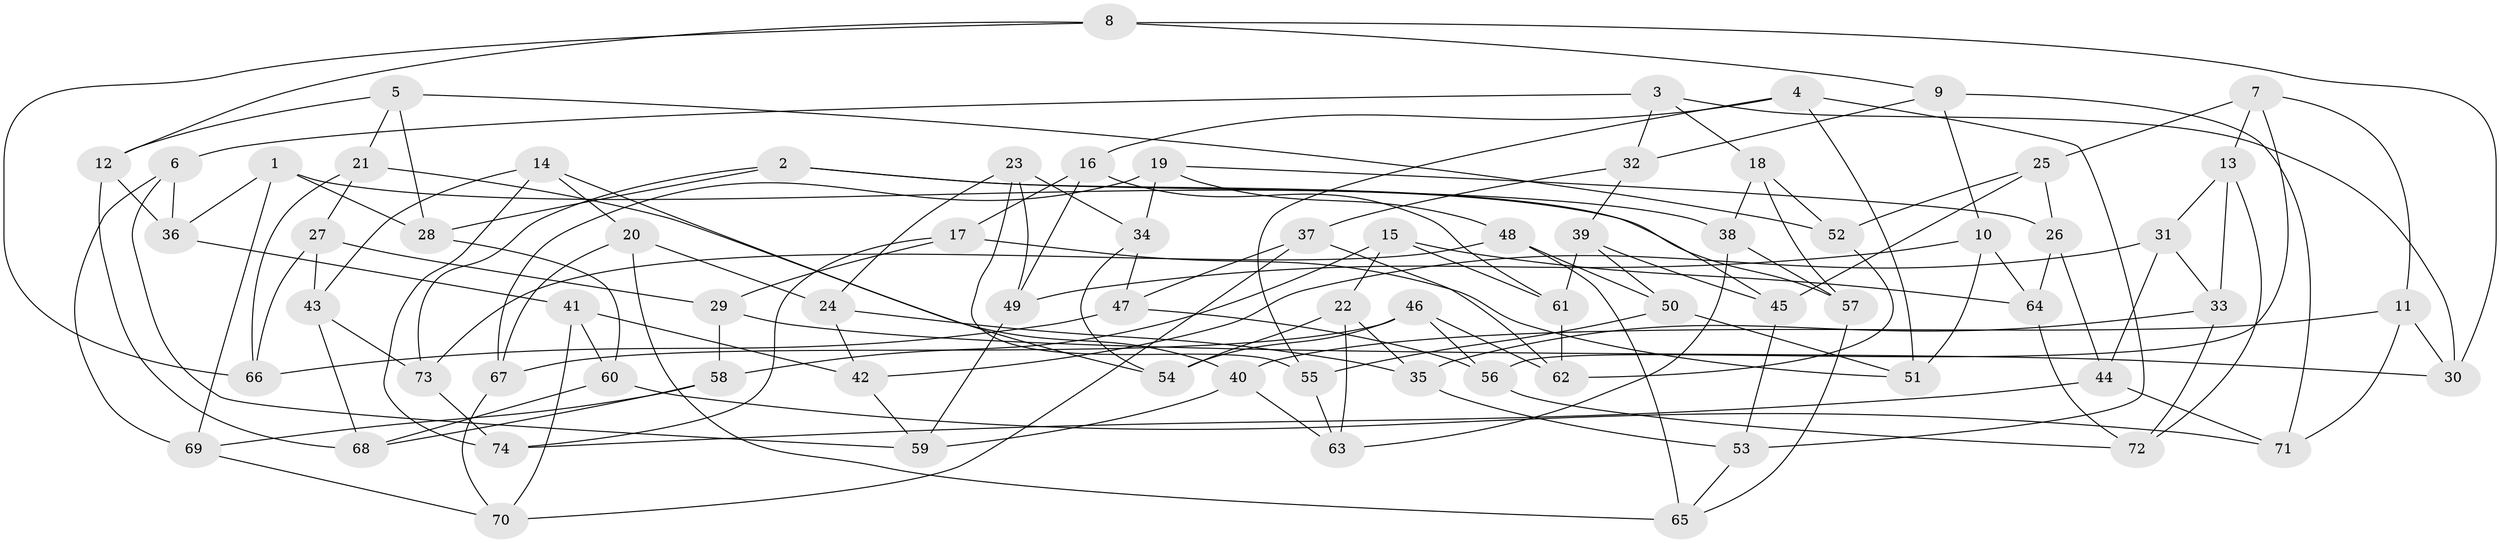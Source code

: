 // Generated by graph-tools (version 1.1) at 2025/11/02/27/25 16:11:50]
// undirected, 74 vertices, 148 edges
graph export_dot {
graph [start="1"]
  node [color=gray90,style=filled];
  1;
  2;
  3;
  4;
  5;
  6;
  7;
  8;
  9;
  10;
  11;
  12;
  13;
  14;
  15;
  16;
  17;
  18;
  19;
  20;
  21;
  22;
  23;
  24;
  25;
  26;
  27;
  28;
  29;
  30;
  31;
  32;
  33;
  34;
  35;
  36;
  37;
  38;
  39;
  40;
  41;
  42;
  43;
  44;
  45;
  46;
  47;
  48;
  49;
  50;
  51;
  52;
  53;
  54;
  55;
  56;
  57;
  58;
  59;
  60;
  61;
  62;
  63;
  64;
  65;
  66;
  67;
  68;
  69;
  70;
  71;
  72;
  73;
  74;
  1 -- 36;
  1 -- 69;
  1 -- 28;
  1 -- 57;
  2 -- 28;
  2 -- 45;
  2 -- 73;
  2 -- 38;
  3 -- 6;
  3 -- 32;
  3 -- 18;
  3 -- 30;
  4 -- 16;
  4 -- 55;
  4 -- 51;
  4 -- 53;
  5 -- 21;
  5 -- 52;
  5 -- 28;
  5 -- 12;
  6 -- 59;
  6 -- 36;
  6 -- 69;
  7 -- 11;
  7 -- 56;
  7 -- 13;
  7 -- 25;
  8 -- 12;
  8 -- 66;
  8 -- 30;
  8 -- 9;
  9 -- 10;
  9 -- 32;
  9 -- 71;
  10 -- 64;
  10 -- 51;
  10 -- 49;
  11 -- 40;
  11 -- 30;
  11 -- 71;
  12 -- 68;
  12 -- 36;
  13 -- 72;
  13 -- 31;
  13 -- 33;
  14 -- 54;
  14 -- 20;
  14 -- 43;
  14 -- 74;
  15 -- 61;
  15 -- 64;
  15 -- 58;
  15 -- 22;
  16 -- 49;
  16 -- 61;
  16 -- 17;
  17 -- 74;
  17 -- 29;
  17 -- 51;
  18 -- 52;
  18 -- 57;
  18 -- 38;
  19 -- 26;
  19 -- 34;
  19 -- 48;
  19 -- 67;
  20 -- 24;
  20 -- 67;
  20 -- 65;
  21 -- 27;
  21 -- 40;
  21 -- 66;
  22 -- 63;
  22 -- 54;
  22 -- 35;
  23 -- 55;
  23 -- 34;
  23 -- 24;
  23 -- 49;
  24 -- 42;
  24 -- 35;
  25 -- 45;
  25 -- 26;
  25 -- 52;
  26 -- 64;
  26 -- 44;
  27 -- 29;
  27 -- 43;
  27 -- 66;
  28 -- 60;
  29 -- 30;
  29 -- 58;
  31 -- 33;
  31 -- 42;
  31 -- 44;
  32 -- 39;
  32 -- 37;
  33 -- 35;
  33 -- 72;
  34 -- 47;
  34 -- 54;
  35 -- 53;
  36 -- 41;
  37 -- 62;
  37 -- 70;
  37 -- 47;
  38 -- 63;
  38 -- 57;
  39 -- 45;
  39 -- 50;
  39 -- 61;
  40 -- 59;
  40 -- 63;
  41 -- 70;
  41 -- 60;
  41 -- 42;
  42 -- 59;
  43 -- 73;
  43 -- 68;
  44 -- 71;
  44 -- 74;
  45 -- 53;
  46 -- 56;
  46 -- 62;
  46 -- 67;
  46 -- 54;
  47 -- 56;
  47 -- 66;
  48 -- 50;
  48 -- 73;
  48 -- 65;
  49 -- 59;
  50 -- 51;
  50 -- 55;
  52 -- 62;
  53 -- 65;
  55 -- 63;
  56 -- 72;
  57 -- 65;
  58 -- 68;
  58 -- 69;
  60 -- 68;
  60 -- 71;
  61 -- 62;
  64 -- 72;
  67 -- 70;
  69 -- 70;
  73 -- 74;
}
